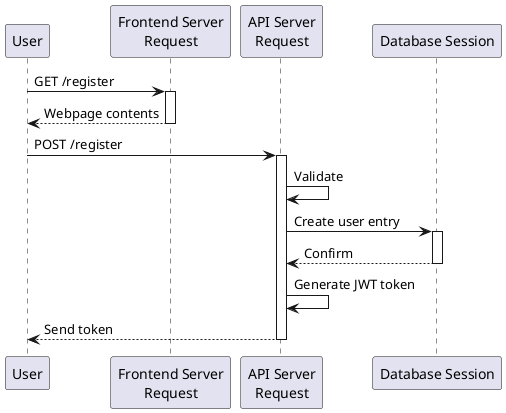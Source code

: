 @startuml sequence1

participant "User" as user
participant "Frontend Server\nRequest" as fe
participant "API Server\nRequest" as api
participant "Database Session" as db

user -> fe : GET /register
activate fe
user <-- fe : Webpage contents
deactivate fe
user -> api : POST /register
activate api
api -> api : Validate
api -> db : Create user entry
activate db
api <-- db : Confirm
deactivate db
api -> api : Generate JWT token
user <-- api : Send token
deactivate api

@enduml